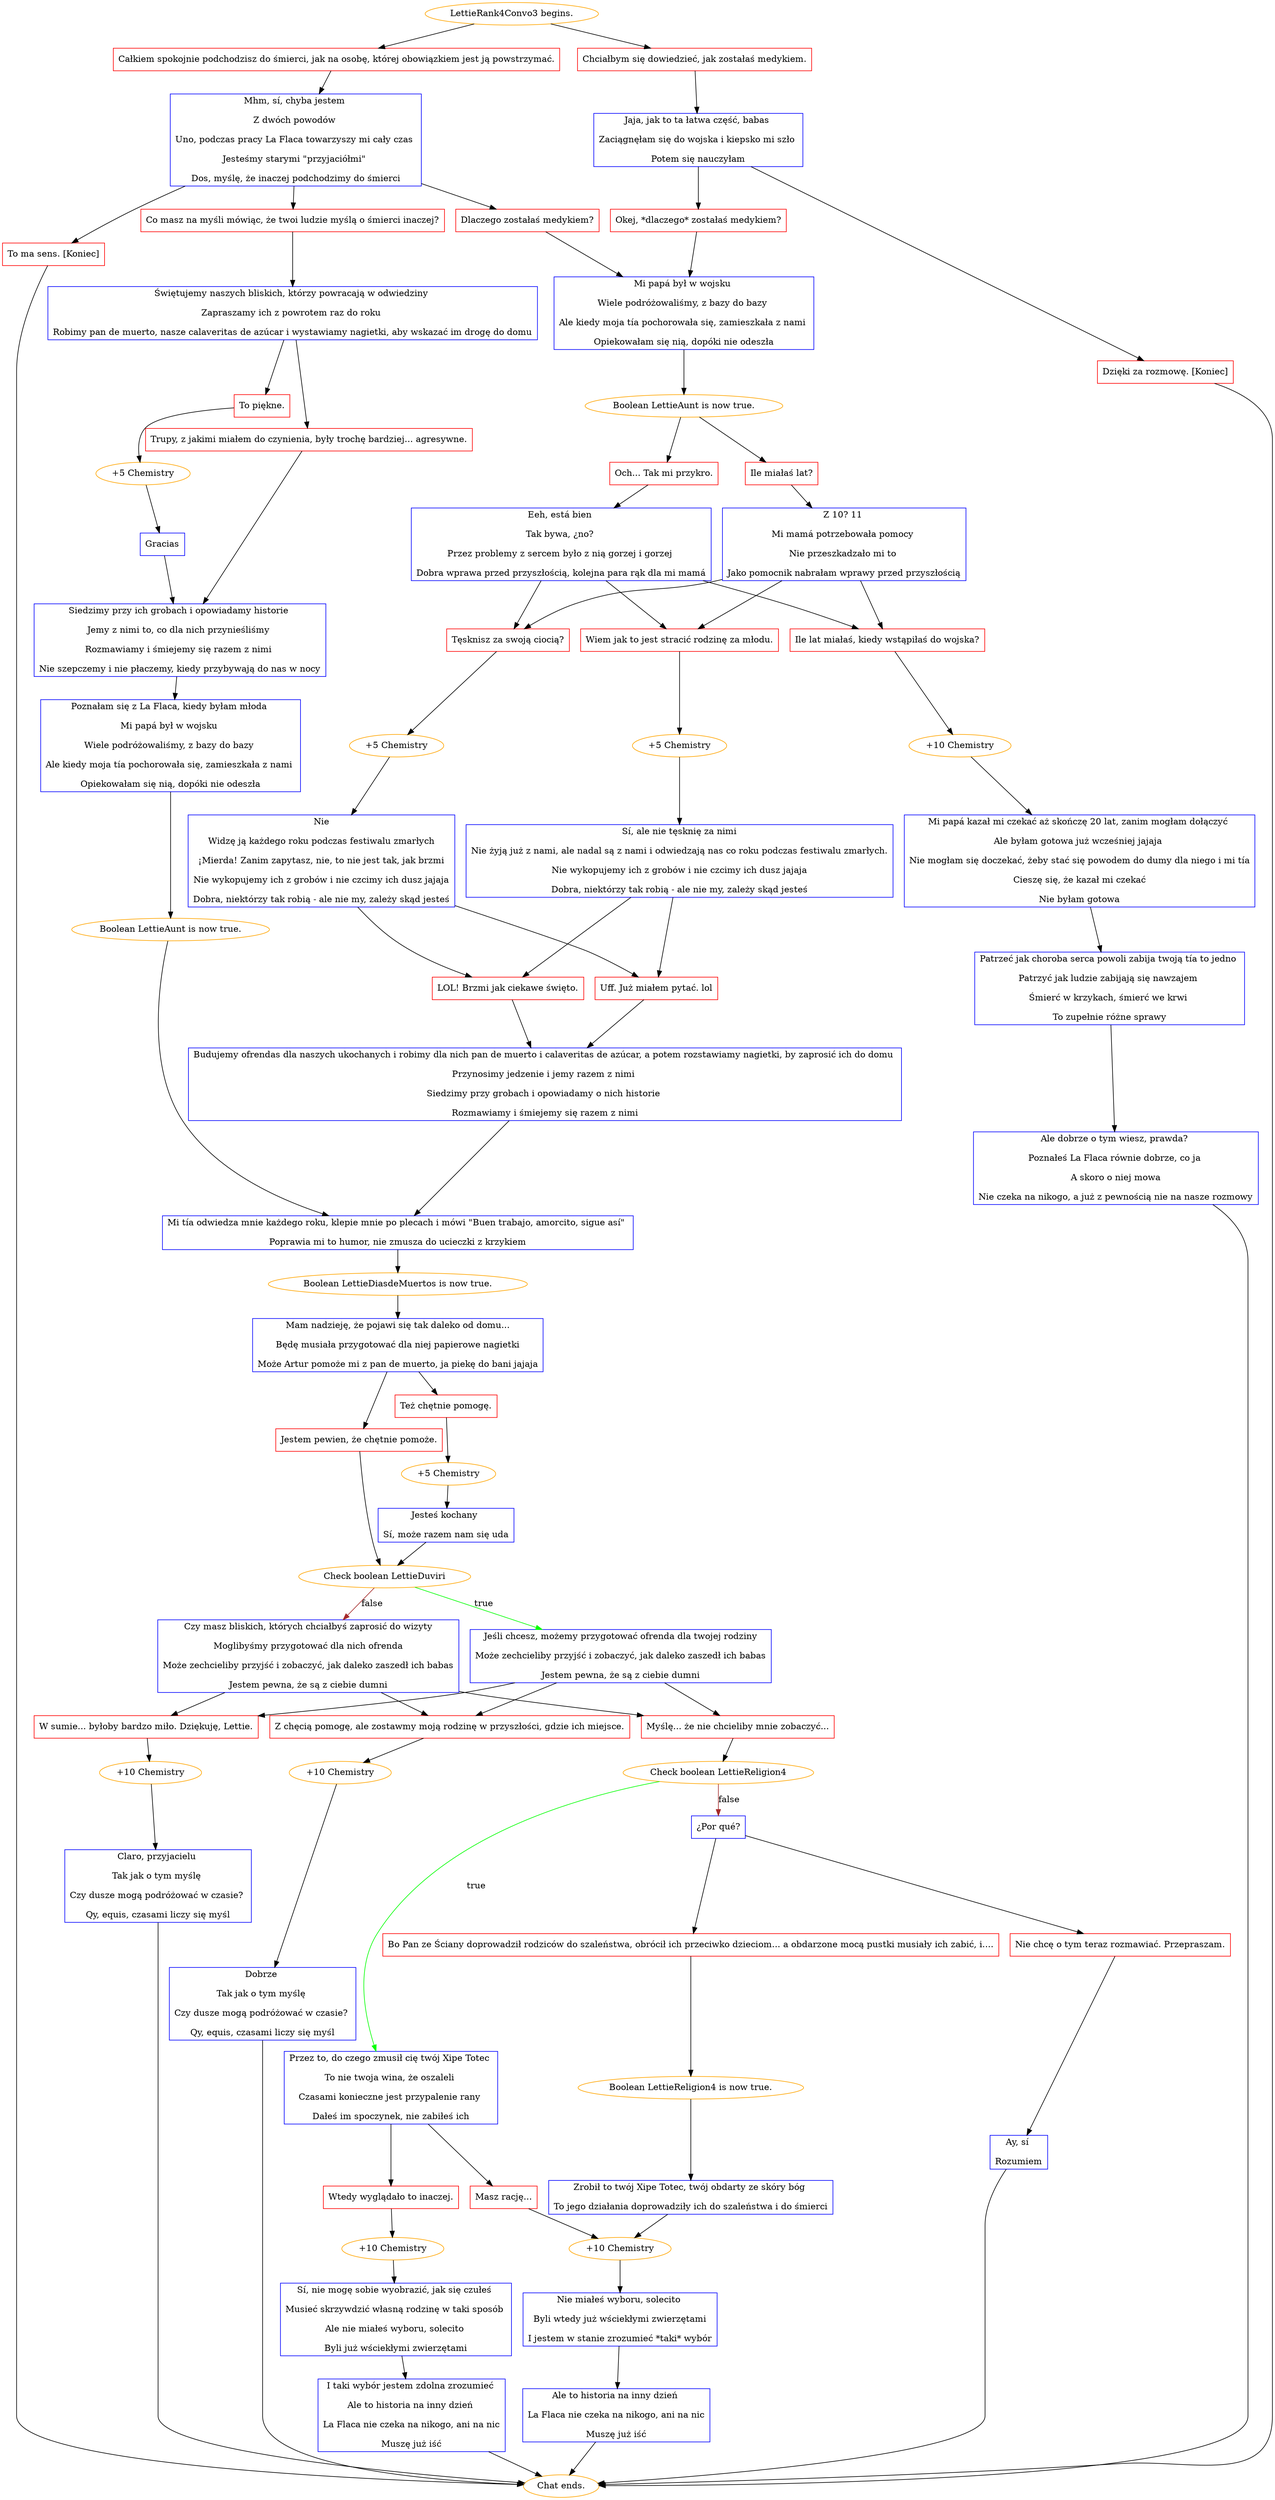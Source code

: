 digraph {
	"LettieRank4Convo3 begins." [color=orange];
		"LettieRank4Convo3 begins." -> j2365822608;
		"LettieRank4Convo3 begins." -> j1177055713;
	j2365822608 [label="Całkiem spokojnie podchodzisz do śmierci, jak na osobę, której obowiązkiem jest ją powstrzymać.",shape=box,color=red];
		j2365822608 -> j1836588251;
	j1177055713 [label="Chciałbym się dowiedzieć, jak zostałaś medykiem.",shape=box,color=red];
		j1177055713 -> j2527423328;
	j1836588251 [label="Mhm, sí, chyba jestem 
Z dwóch powodów 
Uno, podczas pracy La Flaca towarzyszy mi cały czas 
Jesteśmy starymi \"przyjaciółmi\" 
Dos, myślę, że inaczej podchodzimy do śmierci",shape=box,color=blue];
		j1836588251 -> j3057053136;
		j1836588251 -> j547104444;
		j1836588251 -> j2937789751;
	j2527423328 [label="Jaja, jak to ta łatwa część, babas 
Zaciągnęłam się do wojska i kiepsko mi szło 
Potem się nauczyłam",shape=box,color=blue];
		j2527423328 -> j1054878591;
		j2527423328 -> j3735427396;
	j3057053136 [label="Co masz na myśli mówiąc, że twoi ludzie myślą o śmierci inaczej?",shape=box,color=red];
		j3057053136 -> j4082057171;
	j547104444 [label="Dlaczego zostałaś medykiem?",shape=box,color=red];
		j547104444 -> j1780089271;
	j2937789751 [label="To ma sens. [Koniec]",shape=box,color=red];
		j2937789751 -> "Chat ends.";
	j1054878591 [label="Okej, *dlaczego* zostałaś medykiem?",shape=box,color=red];
		j1054878591 -> j1780089271;
	j3735427396 [label="Dzięki za rozmowę. [Koniec]",shape=box,color=red];
		j3735427396 -> "Chat ends.";
	j4082057171 [label="Świętujemy naszych bliskich, którzy powracają w odwiedziny 
Zapraszamy ich z powrotem raz do roku 
Robimy pan de muerto, nasze calaveritas de azúcar i wystawiamy nagietki, aby wskazać im drogę do domu",shape=box,color=blue];
		j4082057171 -> j3652031494;
		j4082057171 -> j2974793634;
	j1780089271 [label="Mi papá był w wojsku 
Wiele podróżowaliśmy, z bazy do bazy 
Ale kiedy moja tía pochorowała się, zamieszkała z nami 
Opiekowałam się nią, dopóki nie odeszła",shape=box,color=blue];
		j1780089271 -> j2985861959;
	"Chat ends." [color=orange];
	j3652031494 [label="Trupy, z jakimi miałem do czynienia, były trochę bardziej... agresywne.",shape=box,color=red];
		j3652031494 -> j798898892;
	j2974793634 [label="To piękne.",shape=box,color=red];
		j2974793634 -> j3564770792;
	j2985861959 [label="Boolean LettieAunt is now true.",color=orange];
		j2985861959 -> j1595748809;
		j2985861959 -> j1543471776;
	j798898892 [label="Siedzimy przy ich grobach i opowiadamy historie 
Jemy z nimi to, co dla nich przynieśliśmy 
Rozmawiamy i śmiejemy się razem z nimi 
Nie szepczemy i nie płaczemy, kiedy przybywają do nas w nocy",shape=box,color=blue];
		j798898892 -> j2481737161;
	j3564770792 [label="+5 Chemistry",color=orange];
		j3564770792 -> j509288420;
	j1595748809 [label="Och... Tak mi przykro.",shape=box,color=red];
		j1595748809 -> j1810986814;
	j1543471776 [label="Ile miałaś lat?",shape=box,color=red];
		j1543471776 -> j2079117596;
	j2481737161 [label="Poznałam się z La Flaca, kiedy byłam młoda 
Mi papá był w wojsku 
Wiele podróżowaliśmy, z bazy do bazy 
Ale kiedy moja tía pochorowała się, zamieszkała z nami 
Opiekowałam się nią, dopóki nie odeszła",shape=box,color=blue];
		j2481737161 -> j837295711;
	j509288420 [label="Gracias",shape=box,color=blue];
		j509288420 -> j798898892;
	j1810986814 [label="Eeh, está bien 
Tak bywa, ¿no? 
Przez problemy z sercem było z nią gorzej i gorzej 
Dobra wprawa przed przyszłością, kolejna para rąk dla mi mamá",shape=box,color=blue];
		j1810986814 -> j4119490405;
		j1810986814 -> j3555609170;
		j1810986814 -> j2528877275;
	j2079117596 [label="Z 10? 11 
Mi mamá potrzebowała pomocy 
Nie przeszkadzało mi to 
Jako pomocnik nabrałam wprawy przed przyszłością",shape=box,color=blue];
		j2079117596 -> j4119490405;
		j2079117596 -> j3555609170;
		j2079117596 -> j2528877275;
	j837295711 [label="Boolean LettieAunt is now true.",color=orange];
		j837295711 -> j1253279079;
	j4119490405 [label="Tęsknisz za swoją ciocią?",shape=box,color=red];
		j4119490405 -> j2513971064;
	j3555609170 [label="Wiem jak to jest stracić rodzinę za młodu.",shape=box,color=red];
		j3555609170 -> j1070380290;
	j2528877275 [label="Ile lat miałaś, kiedy wstąpiłaś do wojska?",shape=box,color=red];
		j2528877275 -> j27875252;
	j1253279079 [label="Mi tía odwiedza mnie każdego roku, klepie mnie po plecach i mówi \"Buen trabajo, amorcito, sigue así\" 
Poprawia mi to humor, nie zmusza do ucieczki z krzykiem",shape=box,color=blue];
		j1253279079 -> j2593619633;
	j2513971064 [label="+5 Chemistry",color=orange];
		j2513971064 -> j1620307575;
	j1070380290 [label="+5 Chemistry",color=orange];
		j1070380290 -> j3207528528;
	j27875252 [label="+10 Chemistry",color=orange];
		j27875252 -> j1531611564;
	j2593619633 [label="Boolean LettieDiasdeMuertos is now true.",color=orange];
		j2593619633 -> j818440291;
	j1620307575 [label="Nie
Widzę ją każdego roku podczas festiwalu zmarłych
¡Mierda! Zanim zapytasz, nie, to nie jest tak, jak brzmi
Nie wykopujemy ich z grobów i nie czcimy ich dusz jajaja
Dobra, niektórzy tak robią - ale nie my, zależy skąd jesteś",shape=box,color=blue];
		j1620307575 -> j2828932003;
		j1620307575 -> j111898614;
	j3207528528 [label="Sí, ale nie tęsknię za nimi
Nie żyją już z nami, ale nadal są z nami i odwiedzają nas co roku podczas festiwalu zmarłych.
Nie wykopujemy ich z grobów i nie czcimy ich dusz jajaja
Dobra, niektórzy tak robią - ale nie my, zależy skąd jesteś",shape=box,color=blue];
		j3207528528 -> j2828932003;
		j3207528528 -> j111898614;
	j1531611564 [label="Mi papá kazał mi czekać aż skończę 20 lat, zanim mogłam dołączyć 
Ale byłam gotowa już wcześniej jajaja 
Nie mogłam się doczekać, żeby stać się powodem do dumy dla niego i mi tía
Cieszę się, że kazał mi czekać
Nie byłam gotowa",shape=box,color=blue];
		j1531611564 -> j3039777287;
	j818440291 [label="Mam nadzieję, że pojawi się tak daleko od domu...
Będę musiała przygotować dla niej papierowe nagietki
Może Artur pomoże mi z pan de muerto, ja piekę do bani jajaja",shape=box,color=blue];
		j818440291 -> j3999471304;
		j818440291 -> j712507560;
	j2828932003 [label="Uff. Już miałem pytać. lol",shape=box,color=red];
		j2828932003 -> j2417420936;
	j111898614 [label="LOL! Brzmi jak ciekawe święto.",shape=box,color=red];
		j111898614 -> j2417420936;
	j3039777287 [label="Patrzeć jak choroba serca powoli zabija twoją tía to jedno 
Patrzyć jak ludzie zabijają się nawzajem 
Śmierć w krzykach, śmierć we krwi 
To zupełnie różne sprawy",shape=box,color=blue];
		j3039777287 -> j1904186674;
	j3999471304 [label="Jestem pewien, że chętnie pomoże.",shape=box,color=red];
		j3999471304 -> j3018346605;
	j712507560 [label="Też chętnie pomogę.",shape=box,color=red];
		j712507560 -> j110976388;
	j2417420936 [label="Budujemy ofrendas dla naszych ukochanych i robimy dla nich pan de muerto i calaveritas de azúcar, a potem rozstawiamy nagietki, by zaprosić ich do domu 
Przynosimy jedzenie i jemy razem z nimi 
Siedzimy przy grobach i opowiadamy o nich historie 
Rozmawiamy i śmiejemy się razem z nimi",shape=box,color=blue];
		j2417420936 -> j1253279079;
	j1904186674 [label="Ale dobrze o tym wiesz, prawda? 
Poznałeś La Flaca równie dobrze, co ja 
A skoro o niej mowa
Nie czeka na nikogo, a już z pewnością nie na nasze rozmowy",shape=box,color=blue];
		j1904186674 -> "Chat ends.";
	j3018346605 [label="Check boolean LettieDuviri",color=orange];
		j3018346605 -> j2439018911 [label=true,color=green];
		j3018346605 -> j3465663057 [label=false,color=brown];
	j110976388 [label="+5 Chemistry",color=orange];
		j110976388 -> j2730203454;
	j2439018911 [label="Jeśli chcesz, możemy przygotować ofrenda dla twojej rodziny
Może zechcieliby przyjść i zobaczyć, jak daleko zaszedł ich babas
Jestem pewna, że są z ciebie dumni",shape=box,color=blue];
		j2439018911 -> j1050444140;
		j2439018911 -> j1357066900;
		j2439018911 -> j747015852;
	j3465663057 [label="Czy masz bliskich, których chciałbyś zaprosić do wizyty
Moglibyśmy przygotować dla nich ofrenda
Może zechcieliby przyjść i zobaczyć, jak daleko zaszedł ich babas
Jestem pewna, że są z ciebie dumni",shape=box,color=blue];
		j3465663057 -> j1050444140;
		j3465663057 -> j1357066900;
		j3465663057 -> j747015852;
	j2730203454 [label="Jesteś kochany 
Sí, może razem nam się uda",shape=box,color=blue];
		j2730203454 -> j3018346605;
	j1050444140 [label="W sumie... byłoby bardzo miło. Dziękuję, Lettie.",shape=box,color=red];
		j1050444140 -> j1968709706;
	j1357066900 [label="Z chęcią pomogę, ale zostawmy moją rodzinę w przyszłości, gdzie ich miejsce.",shape=box,color=red];
		j1357066900 -> j2610055337;
	j747015852 [label="Myślę... że nie chcieliby mnie zobaczyć...",shape=box,color=red];
		j747015852 -> j4115334670;
	j1968709706 [label="+10 Chemistry",color=orange];
		j1968709706 -> j975412167;
	j2610055337 [label="+10 Chemistry",color=orange];
		j2610055337 -> j124165946;
	j4115334670 [label="Check boolean LettieReligion4",color=orange];
		j4115334670 -> j3852724610 [label=true,color=green];
		j4115334670 -> j2194251521 [label=false,color=brown];
	j975412167 [label="Claro, przyjacielu 
Tak jak o tym myślę 
Czy dusze mogą podróżować w czasie? 
Qy, equis, czasami liczy się myśl",shape=box,color=blue];
		j975412167 -> "Chat ends.";
	j124165946 [label="Dobrze 
Tak jak o tym myślę 
Czy dusze mogą podróżować w czasie? 
Qy, equis, czasami liczy się myśl",shape=box,color=blue];
		j124165946 -> "Chat ends.";
	j3852724610 [label="Przez to, do czego zmusił cię twój Xipe Totec 
To nie twoja wina, że oszaleli 
Czasami konieczne jest przypalenie rany 
Dałeś im spoczynek, nie zabiłeś ich",shape=box,color=blue];
		j3852724610 -> j1204336950;
		j3852724610 -> j859215634;
	j2194251521 [label="¿Por qué?",shape=box,color=blue];
		j2194251521 -> j2259584722;
		j2194251521 -> j3773754887;
	j1204336950 [label="Wtedy wyglądało to inaczej.",shape=box,color=red];
		j1204336950 -> j132671457;
	j859215634 [label="Masz rację...",shape=box,color=red];
		j859215634 -> j223651947;
	j2259584722 [label="Bo Pan ze Ściany doprowadził rodziców do szaleństwa, obrócił ich przeciwko dzieciom... a obdarzone mocą pustki musiały ich zabić, i....",shape=box,color=red];
		j2259584722 -> j2156457860;
	j3773754887 [label="Nie chcę o tym teraz rozmawiać. Przepraszam.",shape=box,color=red];
		j3773754887 -> j3685474268;
	j132671457 [label="+10 Chemistry",color=orange];
		j132671457 -> j2230146040;
	j223651947 [label="+10 Chemistry",color=orange];
		j223651947 -> j2366984496;
	j2156457860 [label="Boolean LettieReligion4 is now true.",color=orange];
		j2156457860 -> j1710102746;
	j3685474268 [label="Ay, sí 
Rozumiem",shape=box,color=blue];
		j3685474268 -> "Chat ends.";
	j2230146040 [label="Sí, nie mogę sobie wyobrazić, jak się czułeś 
Musieć skrzywdzić własną rodzinę w taki sposób 
Ale nie miałeś wyboru, solecito 
Byli już wściekłymi zwierzętami",shape=box,color=blue];
		j2230146040 -> j3589386184;
	j2366984496 [label="Nie miałeś wyboru, solecito 
Byli wtedy już wściekłymi zwierzętami
I jestem w stanie zrozumieć *taki* wybór",shape=box,color=blue];
		j2366984496 -> j3715657199;
	j1710102746 [label="Zrobił to twój Xipe Totec, twój obdarty ze skóry bóg 
To jego działania doprowadziły ich do szaleństwa i do śmierci",shape=box,color=blue];
		j1710102746 -> j223651947;
	j3589386184 [label="I taki wybór jestem zdolna zrozumieć 
Ale to historia na inny dzień 
La Flaca nie czeka na nikogo, ani na nic
Muszę już iść",shape=box,color=blue];
		j3589386184 -> "Chat ends.";
	j3715657199 [label="Ale to historia na inny dzień 
La Flaca nie czeka na nikogo, ani na nic
Muszę już iść",shape=box,color=blue];
		j3715657199 -> "Chat ends.";
}